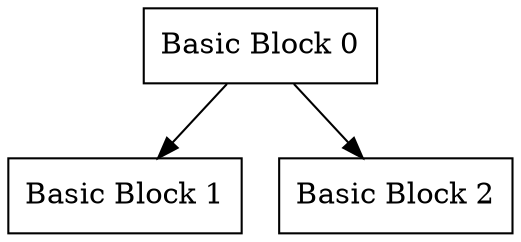 digraph main {

"Basic Block 0" [shape=box];
"Basic Block 1" [shape=box];
"Basic Block 2" [shape=box];

"Basic Block 0" -> "Basic Block 1";
"Basic Block 0" -> "Basic Block 2";

}